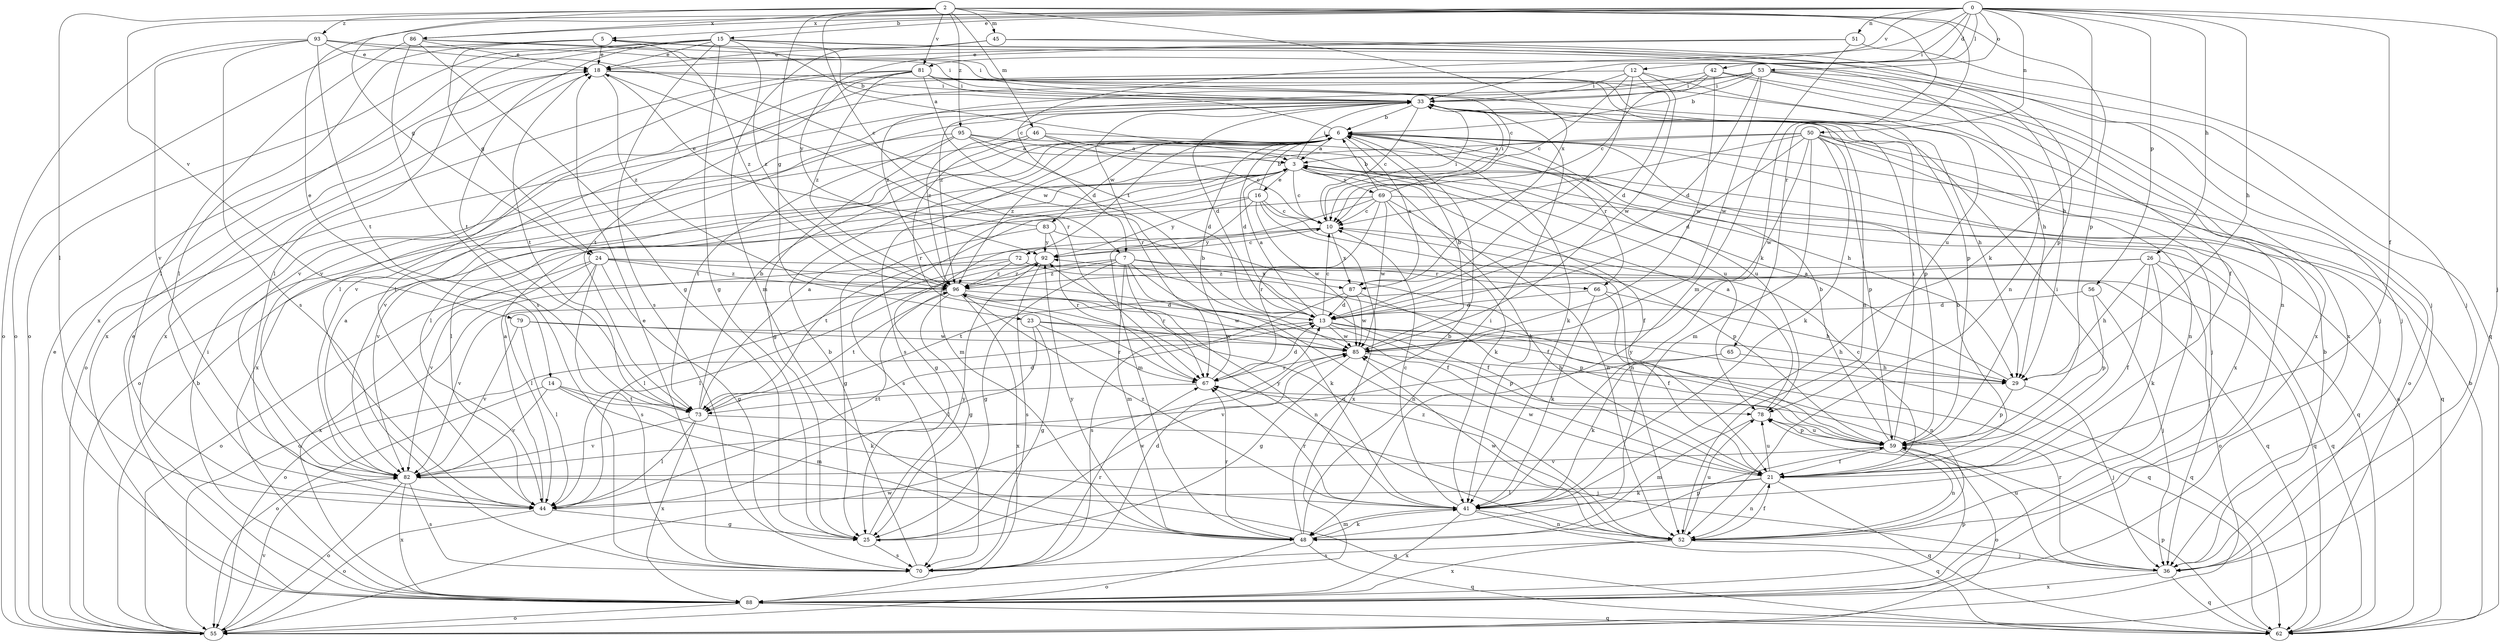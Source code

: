 strict digraph  {
0;
2;
3;
5;
6;
7;
10;
12;
13;
14;
15;
16;
18;
21;
23;
24;
25;
26;
29;
33;
36;
41;
42;
44;
45;
46;
48;
50;
51;
52;
53;
55;
56;
59;
62;
65;
66;
67;
69;
70;
72;
73;
78;
79;
81;
82;
83;
85;
86;
87;
88;
92;
93;
95;
96;
0 -> 5  [label=b];
0 -> 7  [label=c];
0 -> 12  [label=d];
0 -> 14  [label=e];
0 -> 15  [label=e];
0 -> 21  [label=f];
0 -> 26  [label=h];
0 -> 29  [label=h];
0 -> 33  [label=i];
0 -> 36  [label=j];
0 -> 41  [label=k];
0 -> 42  [label=l];
0 -> 50  [label=n];
0 -> 51  [label=n];
0 -> 53  [label=o];
0 -> 56  [label=p];
0 -> 79  [label=v];
0 -> 81  [label=v];
0 -> 86  [label=x];
2 -> 7  [label=c];
2 -> 23  [label=g];
2 -> 24  [label=g];
2 -> 41  [label=k];
2 -> 44  [label=l];
2 -> 45  [label=m];
2 -> 46  [label=m];
2 -> 59  [label=p];
2 -> 65  [label=r];
2 -> 81  [label=v];
2 -> 86  [label=x];
2 -> 87  [label=x];
2 -> 93  [label=z];
2 -> 95  [label=z];
3 -> 10  [label=c];
3 -> 16  [label=e];
3 -> 21  [label=f];
3 -> 33  [label=i];
3 -> 41  [label=k];
3 -> 44  [label=l];
3 -> 48  [label=m];
3 -> 62  [label=q];
3 -> 69  [label=s];
5 -> 18  [label=e];
5 -> 24  [label=g];
5 -> 29  [label=h];
5 -> 44  [label=l];
5 -> 55  [label=o];
5 -> 96  [label=z];
6 -> 3  [label=a];
6 -> 5  [label=b];
6 -> 13  [label=d];
6 -> 41  [label=k];
6 -> 44  [label=l];
6 -> 66  [label=r];
6 -> 70  [label=s];
6 -> 72  [label=t];
6 -> 78  [label=u];
6 -> 83  [label=w];
6 -> 87  [label=x];
6 -> 96  [label=z];
7 -> 25  [label=g];
7 -> 41  [label=k];
7 -> 48  [label=m];
7 -> 52  [label=n];
7 -> 55  [label=o];
7 -> 66  [label=r];
7 -> 67  [label=r];
7 -> 87  [label=x];
7 -> 96  [label=z];
10 -> 33  [label=i];
10 -> 59  [label=p];
10 -> 73  [label=t];
10 -> 87  [label=x];
10 -> 92  [label=y];
12 -> 10  [label=c];
12 -> 13  [label=d];
12 -> 33  [label=i];
12 -> 44  [label=l];
12 -> 78  [label=u];
12 -> 85  [label=w];
12 -> 87  [label=x];
13 -> 3  [label=a];
13 -> 10  [label=c];
13 -> 52  [label=n];
13 -> 55  [label=o];
13 -> 59  [label=p];
13 -> 62  [label=q];
13 -> 85  [label=w];
14 -> 41  [label=k];
14 -> 48  [label=m];
14 -> 55  [label=o];
14 -> 73  [label=t];
14 -> 82  [label=v];
15 -> 3  [label=a];
15 -> 18  [label=e];
15 -> 25  [label=g];
15 -> 44  [label=l];
15 -> 52  [label=n];
15 -> 55  [label=o];
15 -> 62  [label=q];
15 -> 70  [label=s];
15 -> 73  [label=t];
15 -> 88  [label=x];
15 -> 96  [label=z];
16 -> 6  [label=b];
16 -> 10  [label=c];
16 -> 48  [label=m];
16 -> 52  [label=n];
16 -> 70  [label=s];
16 -> 85  [label=w];
16 -> 88  [label=x];
16 -> 92  [label=y];
18 -> 33  [label=i];
18 -> 59  [label=p];
18 -> 67  [label=r];
18 -> 73  [label=t];
18 -> 88  [label=x];
18 -> 96  [label=z];
21 -> 6  [label=b];
21 -> 10  [label=c];
21 -> 33  [label=i];
21 -> 41  [label=k];
21 -> 44  [label=l];
21 -> 52  [label=n];
21 -> 62  [label=q];
21 -> 78  [label=u];
21 -> 85  [label=w];
23 -> 25  [label=g];
23 -> 44  [label=l];
23 -> 62  [label=q];
23 -> 67  [label=r];
23 -> 85  [label=w];
24 -> 21  [label=f];
24 -> 25  [label=g];
24 -> 44  [label=l];
24 -> 62  [label=q];
24 -> 70  [label=s];
24 -> 82  [label=v];
24 -> 88  [label=x];
24 -> 96  [label=z];
25 -> 70  [label=s];
25 -> 85  [label=w];
25 -> 92  [label=y];
26 -> 21  [label=f];
26 -> 29  [label=h];
26 -> 41  [label=k];
26 -> 55  [label=o];
26 -> 62  [label=q];
26 -> 73  [label=t];
26 -> 96  [label=z];
29 -> 3  [label=a];
29 -> 36  [label=j];
29 -> 59  [label=p];
33 -> 6  [label=b];
33 -> 10  [label=c];
33 -> 13  [label=d];
33 -> 29  [label=h];
33 -> 55  [label=o];
33 -> 59  [label=p];
33 -> 67  [label=r];
33 -> 82  [label=v];
33 -> 96  [label=z];
36 -> 6  [label=b];
36 -> 62  [label=q];
36 -> 67  [label=r];
36 -> 78  [label=u];
36 -> 88  [label=x];
41 -> 10  [label=c];
41 -> 48  [label=m];
41 -> 52  [label=n];
41 -> 62  [label=q];
41 -> 67  [label=r];
41 -> 88  [label=x];
41 -> 92  [label=y];
41 -> 96  [label=z];
42 -> 10  [label=c];
42 -> 21  [label=f];
42 -> 33  [label=i];
42 -> 85  [label=w];
42 -> 88  [label=x];
42 -> 96  [label=z];
44 -> 3  [label=a];
44 -> 25  [label=g];
44 -> 55  [label=o];
44 -> 96  [label=z];
45 -> 18  [label=e];
45 -> 36  [label=j];
45 -> 48  [label=m];
45 -> 59  [label=p];
46 -> 3  [label=a];
46 -> 10  [label=c];
46 -> 36  [label=j];
46 -> 55  [label=o];
46 -> 67  [label=r];
48 -> 6  [label=b];
48 -> 33  [label=i];
48 -> 41  [label=k];
48 -> 55  [label=o];
48 -> 59  [label=p];
48 -> 62  [label=q];
48 -> 67  [label=r];
48 -> 92  [label=y];
50 -> 3  [label=a];
50 -> 10  [label=c];
50 -> 13  [label=d];
50 -> 41  [label=k];
50 -> 48  [label=m];
50 -> 52  [label=n];
50 -> 55  [label=o];
50 -> 59  [label=p];
50 -> 82  [label=v];
50 -> 85  [label=w];
50 -> 88  [label=x];
51 -> 18  [label=e];
51 -> 36  [label=j];
51 -> 48  [label=m];
51 -> 92  [label=y];
52 -> 21  [label=f];
52 -> 36  [label=j];
52 -> 70  [label=s];
52 -> 78  [label=u];
52 -> 85  [label=w];
52 -> 88  [label=x];
52 -> 96  [label=z];
53 -> 6  [label=b];
53 -> 13  [label=d];
53 -> 33  [label=i];
53 -> 36  [label=j];
53 -> 52  [label=n];
53 -> 82  [label=v];
53 -> 85  [label=w];
53 -> 88  [label=x];
53 -> 96  [label=z];
55 -> 6  [label=b];
55 -> 18  [label=e];
55 -> 82  [label=v];
55 -> 85  [label=w];
56 -> 13  [label=d];
56 -> 36  [label=j];
56 -> 59  [label=p];
59 -> 6  [label=b];
59 -> 21  [label=f];
59 -> 33  [label=i];
59 -> 52  [label=n];
59 -> 55  [label=o];
59 -> 78  [label=u];
59 -> 82  [label=v];
59 -> 92  [label=y];
62 -> 3  [label=a];
62 -> 6  [label=b];
62 -> 59  [label=p];
65 -> 29  [label=h];
65 -> 41  [label=k];
65 -> 82  [label=v];
66 -> 13  [label=d];
66 -> 21  [label=f];
66 -> 29  [label=h];
66 -> 41  [label=k];
67 -> 6  [label=b];
67 -> 13  [label=d];
67 -> 73  [label=t];
67 -> 78  [label=u];
69 -> 6  [label=b];
69 -> 10  [label=c];
69 -> 25  [label=g];
69 -> 33  [label=i];
69 -> 41  [label=k];
69 -> 52  [label=n];
69 -> 62  [label=q];
69 -> 67  [label=r];
69 -> 82  [label=v];
69 -> 85  [label=w];
70 -> 6  [label=b];
70 -> 13  [label=d];
70 -> 18  [label=e];
70 -> 67  [label=r];
72 -> 21  [label=f];
72 -> 44  [label=l];
72 -> 55  [label=o];
72 -> 62  [label=q];
72 -> 96  [label=z];
73 -> 3  [label=a];
73 -> 6  [label=b];
73 -> 13  [label=d];
73 -> 36  [label=j];
73 -> 44  [label=l];
73 -> 82  [label=v];
73 -> 88  [label=x];
78 -> 3  [label=a];
78 -> 48  [label=m];
78 -> 59  [label=p];
79 -> 29  [label=h];
79 -> 44  [label=l];
79 -> 82  [label=v];
79 -> 85  [label=w];
81 -> 13  [label=d];
81 -> 29  [label=h];
81 -> 33  [label=i];
81 -> 36  [label=j];
81 -> 44  [label=l];
81 -> 52  [label=n];
81 -> 73  [label=t];
81 -> 82  [label=v];
81 -> 88  [label=x];
81 -> 96  [label=z];
82 -> 3  [label=a];
82 -> 55  [label=o];
82 -> 62  [label=q];
82 -> 70  [label=s];
82 -> 88  [label=x];
83 -> 18  [label=e];
83 -> 21  [label=f];
83 -> 25  [label=g];
83 -> 67  [label=r];
83 -> 92  [label=y];
85 -> 6  [label=b];
85 -> 25  [label=g];
85 -> 29  [label=h];
85 -> 67  [label=r];
86 -> 10  [label=c];
86 -> 18  [label=e];
86 -> 25  [label=g];
86 -> 33  [label=i];
86 -> 44  [label=l];
86 -> 70  [label=s];
87 -> 13  [label=d];
87 -> 59  [label=p];
87 -> 70  [label=s];
87 -> 85  [label=w];
88 -> 18  [label=e];
88 -> 33  [label=i];
88 -> 55  [label=o];
88 -> 59  [label=p];
88 -> 62  [label=q];
92 -> 10  [label=c];
92 -> 44  [label=l];
92 -> 70  [label=s];
92 -> 96  [label=z];
93 -> 18  [label=e];
93 -> 33  [label=i];
93 -> 55  [label=o];
93 -> 70  [label=s];
93 -> 73  [label=t];
93 -> 82  [label=v];
93 -> 85  [label=w];
95 -> 3  [label=a];
95 -> 13  [label=d];
95 -> 25  [label=g];
95 -> 29  [label=h];
95 -> 73  [label=t];
95 -> 78  [label=u];
95 -> 88  [label=x];
96 -> 13  [label=d];
96 -> 25  [label=g];
96 -> 52  [label=n];
96 -> 73  [label=t];
96 -> 82  [label=v];
96 -> 85  [label=w];
96 -> 88  [label=x];
}
